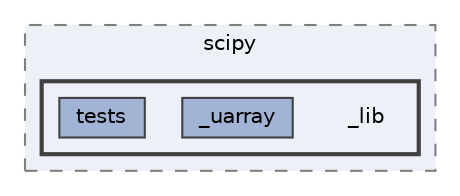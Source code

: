 digraph "/home/jam/Research/IRES-2025/dev/src/llm-scripts/testing/hypothesis-testing/hyp-env/lib/python3.12/site-packages/scipy/_lib"
{
 // LATEX_PDF_SIZE
  bgcolor="transparent";
  edge [fontname=Helvetica,fontsize=10,labelfontname=Helvetica,labelfontsize=10];
  node [fontname=Helvetica,fontsize=10,shape=box,height=0.2,width=0.4];
  compound=true
  subgraph clusterdir_814332bd57e1bf5f66b14a94b0fb7a0b {
    graph [ bgcolor="#edf0f7", pencolor="grey50", label="scipy", fontname=Helvetica,fontsize=10 style="filled,dashed", URL="dir_814332bd57e1bf5f66b14a94b0fb7a0b.html",tooltip=""]
  subgraph clusterdir_57bc7192075f5e306eed1e0d553a9705 {
    graph [ bgcolor="#edf0f7", pencolor="grey25", label="", fontname=Helvetica,fontsize=10 style="filled,bold", URL="dir_57bc7192075f5e306eed1e0d553a9705.html",tooltip=""]
    dir_57bc7192075f5e306eed1e0d553a9705 [shape=plaintext, label="_lib"];
  dir_1366a6e02fb9f9be2b7c1609017a1352 [label="_uarray", fillcolor="#a2b4d6", color="grey25", style="filled", URL="dir_1366a6e02fb9f9be2b7c1609017a1352.html",tooltip=""];
  dir_2ebdd31977b963c3417b99f6b8291ed7 [label="tests", fillcolor="#a2b4d6", color="grey25", style="filled", URL="dir_2ebdd31977b963c3417b99f6b8291ed7.html",tooltip=""];
  }
  }
}
